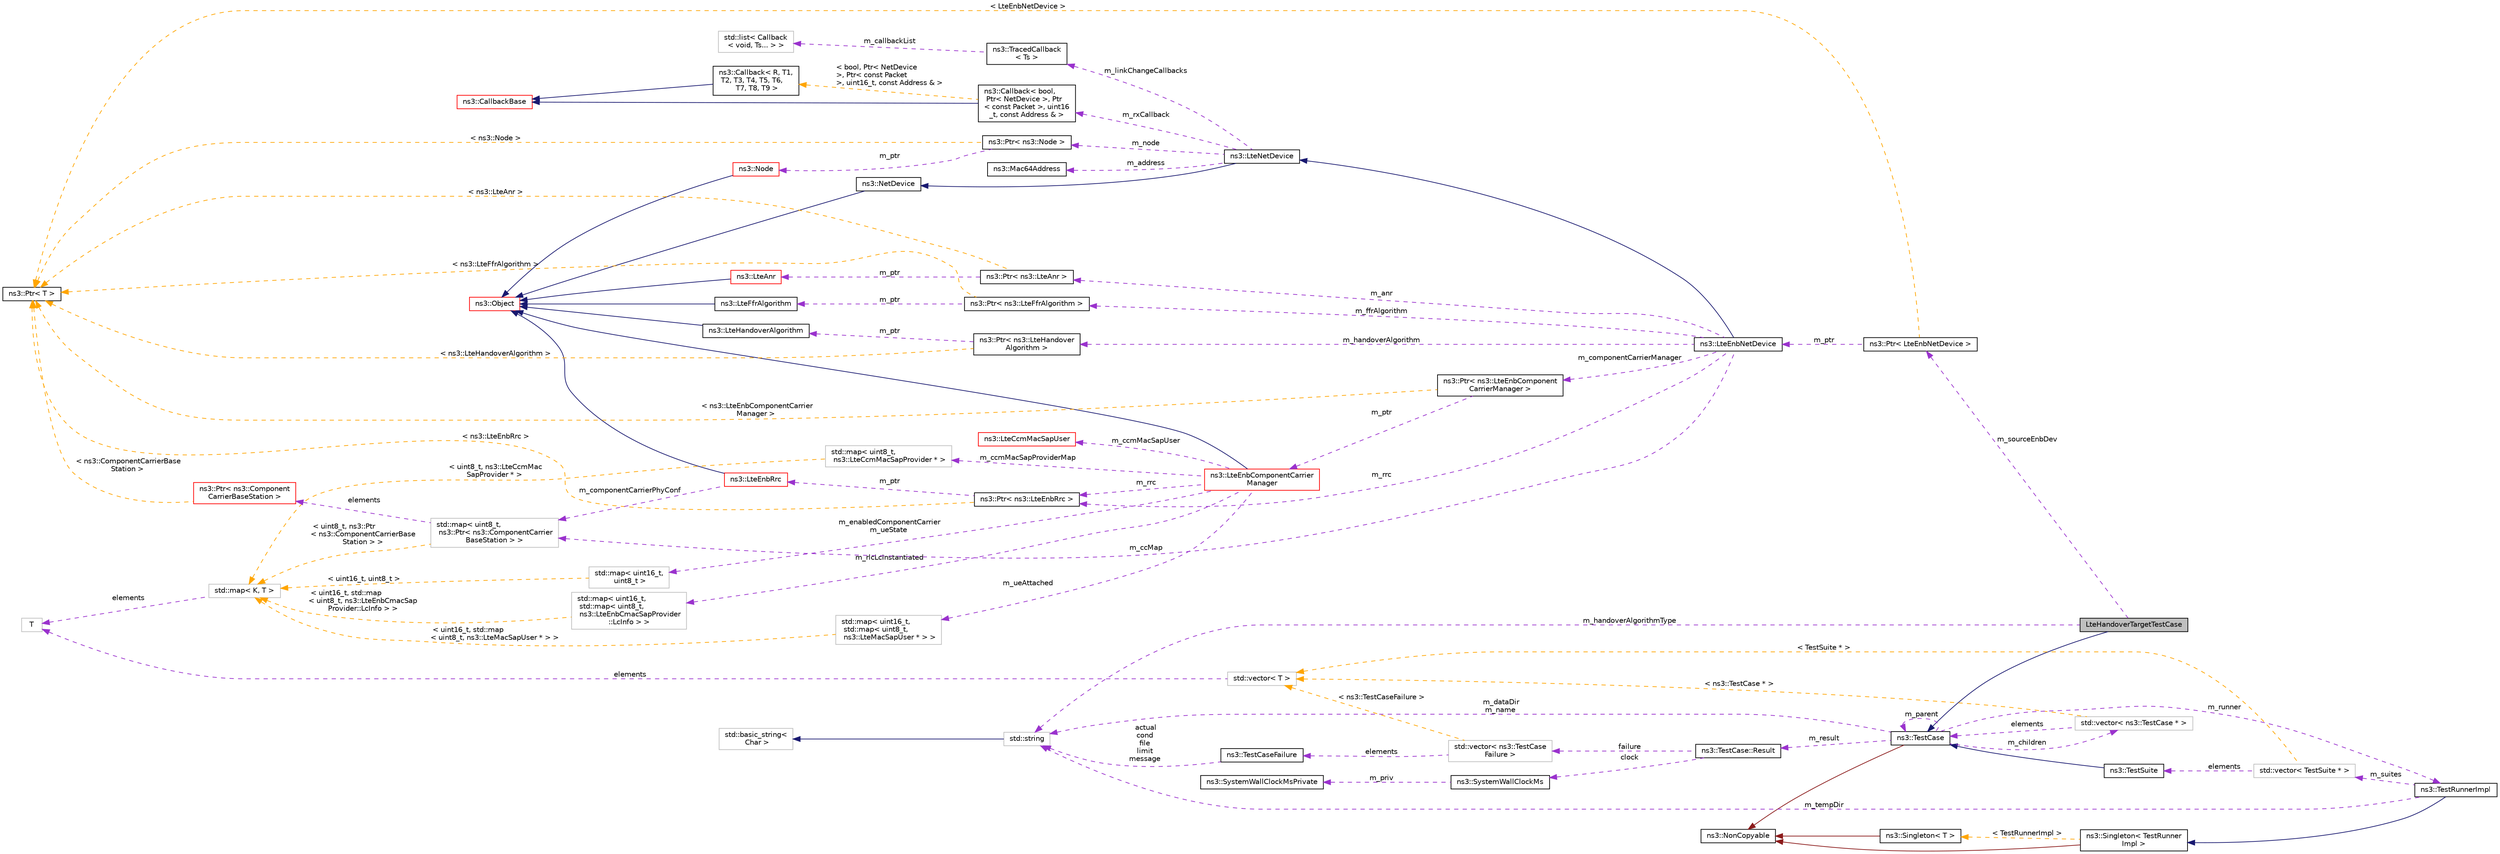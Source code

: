 digraph "LteHandoverTargetTestCase"
{
 // LATEX_PDF_SIZE
  edge [fontname="Helvetica",fontsize="10",labelfontname="Helvetica",labelfontsize="10"];
  node [fontname="Helvetica",fontsize="10",shape=record];
  rankdir="LR";
  Node1 [label="LteHandoverTargetTestCase",height=0.2,width=0.4,color="black", fillcolor="grey75", style="filled", fontcolor="black",tooltip="Testing a handover algorithm, verifying that it selects the right target cell when more than one opti..."];
  Node2 -> Node1 [dir="back",color="midnightblue",fontsize="10",style="solid",fontname="Helvetica"];
  Node2 [label="ns3::TestCase",height=0.2,width=0.4,color="black", fillcolor="white", style="filled",URL="$classns3_1_1_test_case.html",tooltip="encapsulates test code"];
  Node3 -> Node2 [dir="back",color="firebrick4",fontsize="10",style="solid",fontname="Helvetica"];
  Node3 [label="ns3::NonCopyable",height=0.2,width=0.4,color="black", fillcolor="white", style="filled",URL="$classns3_1_1_non_copyable.html",tooltip="A base class for (non-Singleton) objects which shouldn't be copied."];
  Node4 -> Node2 [dir="back",color="darkorchid3",fontsize="10",style="dashed",label=" m_children" ,fontname="Helvetica"];
  Node4 [label="std::vector\< ns3::TestCase * \>",height=0.2,width=0.4,color="grey75", fillcolor="white", style="filled",tooltip=" "];
  Node2 -> Node4 [dir="back",color="darkorchid3",fontsize="10",style="dashed",label=" elements" ,fontname="Helvetica"];
  Node5 -> Node4 [dir="back",color="orange",fontsize="10",style="dashed",label=" \< ns3::TestCase * \>" ,fontname="Helvetica"];
  Node5 [label="std::vector\< T \>",height=0.2,width=0.4,color="grey75", fillcolor="white", style="filled",tooltip=" "];
  Node6 -> Node5 [dir="back",color="darkorchid3",fontsize="10",style="dashed",label=" elements" ,fontname="Helvetica"];
  Node6 [label="T",height=0.2,width=0.4,color="grey75", fillcolor="white", style="filled",tooltip=" "];
  Node7 -> Node2 [dir="back",color="darkorchid3",fontsize="10",style="dashed",label=" m_dataDir\nm_name" ,fontname="Helvetica"];
  Node7 [label="std::string",height=0.2,width=0.4,color="grey75", fillcolor="white", style="filled",tooltip=" "];
  Node8 -> Node7 [dir="back",color="midnightblue",fontsize="10",style="solid",fontname="Helvetica"];
  Node8 [label="std::basic_string\<\l Char \>",height=0.2,width=0.4,color="grey75", fillcolor="white", style="filled",tooltip=" "];
  Node9 -> Node2 [dir="back",color="darkorchid3",fontsize="10",style="dashed",label=" m_runner" ,fontname="Helvetica"];
  Node9 [label="ns3::TestRunnerImpl",height=0.2,width=0.4,color="black", fillcolor="white", style="filled",URL="$classns3_1_1_test_runner_impl.html",tooltip="Container for all tests."];
  Node10 -> Node9 [dir="back",color="midnightblue",fontsize="10",style="solid",fontname="Helvetica"];
  Node10 [label="ns3::Singleton\< TestRunner\lImpl \>",height=0.2,width=0.4,color="black", fillcolor="white", style="filled",URL="$classns3_1_1_singleton.html",tooltip=" "];
  Node3 -> Node10 [dir="back",color="firebrick4",fontsize="10",style="solid",fontname="Helvetica"];
  Node11 -> Node10 [dir="back",color="orange",fontsize="10",style="dashed",label=" \< TestRunnerImpl \>" ,fontname="Helvetica"];
  Node11 [label="ns3::Singleton\< T \>",height=0.2,width=0.4,color="black", fillcolor="white", style="filled",URL="$classns3_1_1_singleton.html",tooltip="A template singleton."];
  Node3 -> Node11 [dir="back",color="firebrick4",fontsize="10",style="solid",fontname="Helvetica"];
  Node12 -> Node9 [dir="back",color="darkorchid3",fontsize="10",style="dashed",label=" m_suites" ,fontname="Helvetica"];
  Node12 [label="std::vector\< TestSuite * \>",height=0.2,width=0.4,color="grey75", fillcolor="white", style="filled",tooltip=" "];
  Node13 -> Node12 [dir="back",color="darkorchid3",fontsize="10",style="dashed",label=" elements" ,fontname="Helvetica"];
  Node13 [label="ns3::TestSuite",height=0.2,width=0.4,color="black", fillcolor="white", style="filled",URL="$classns3_1_1_test_suite.html",tooltip="A suite of tests to run."];
  Node2 -> Node13 [dir="back",color="midnightblue",fontsize="10",style="solid",fontname="Helvetica"];
  Node5 -> Node12 [dir="back",color="orange",fontsize="10",style="dashed",label=" \< TestSuite * \>" ,fontname="Helvetica"];
  Node7 -> Node9 [dir="back",color="darkorchid3",fontsize="10",style="dashed",label=" m_tempDir" ,fontname="Helvetica"];
  Node2 -> Node2 [dir="back",color="darkorchid3",fontsize="10",style="dashed",label=" m_parent" ,fontname="Helvetica"];
  Node14 -> Node2 [dir="back",color="darkorchid3",fontsize="10",style="dashed",label=" m_result" ,fontname="Helvetica"];
  Node14 [label="ns3::TestCase::Result",height=0.2,width=0.4,color="black", fillcolor="white", style="filled",URL="$structns3_1_1_test_case_1_1_result.html",tooltip="Container for results from a TestCase."];
  Node15 -> Node14 [dir="back",color="darkorchid3",fontsize="10",style="dashed",label=" failure" ,fontname="Helvetica"];
  Node15 [label="std::vector\< ns3::TestCase\lFailure \>",height=0.2,width=0.4,color="grey75", fillcolor="white", style="filled",tooltip=" "];
  Node16 -> Node15 [dir="back",color="darkorchid3",fontsize="10",style="dashed",label=" elements" ,fontname="Helvetica"];
  Node16 [label="ns3::TestCaseFailure",height=0.2,width=0.4,color="black", fillcolor="white", style="filled",URL="$structns3_1_1_test_case_failure.html",tooltip="Container for details of a test failure."];
  Node7 -> Node16 [dir="back",color="darkorchid3",fontsize="10",style="dashed",label=" actual\ncond\nfile\nlimit\nmessage" ,fontname="Helvetica"];
  Node5 -> Node15 [dir="back",color="orange",fontsize="10",style="dashed",label=" \< ns3::TestCaseFailure \>" ,fontname="Helvetica"];
  Node17 -> Node14 [dir="back",color="darkorchid3",fontsize="10",style="dashed",label=" clock" ,fontname="Helvetica"];
  Node17 [label="ns3::SystemWallClockMs",height=0.2,width=0.4,color="black", fillcolor="white", style="filled",URL="$classns3_1_1_system_wall_clock_ms.html",tooltip="Measure elapsed wall clock time in milliseconds."];
  Node18 -> Node17 [dir="back",color="darkorchid3",fontsize="10",style="dashed",label=" m_priv" ,fontname="Helvetica"];
  Node18 [label="ns3::SystemWallClockMsPrivate",height=0.2,width=0.4,color="black", fillcolor="white", style="filled",URL="$classns3_1_1_system_wall_clock_ms_private.html",tooltip="System-dependent implementation for SystemWallClockMs."];
  Node19 -> Node1 [dir="back",color="darkorchid3",fontsize="10",style="dashed",label=" m_sourceEnbDev" ,fontname="Helvetica"];
  Node19 [label="ns3::Ptr\< LteEnbNetDevice \>",height=0.2,width=0.4,color="black", fillcolor="white", style="filled",URL="$classns3_1_1_ptr.html",tooltip=" "];
  Node20 -> Node19 [dir="back",color="darkorchid3",fontsize="10",style="dashed",label=" m_ptr" ,fontname="Helvetica"];
  Node20 [label="ns3::LteEnbNetDevice",height=0.2,width=0.4,color="black", fillcolor="white", style="filled",URL="$classns3_1_1_lte_enb_net_device.html",tooltip="The eNodeB device implementation."];
  Node21 -> Node20 [dir="back",color="midnightblue",fontsize="10",style="solid",fontname="Helvetica"];
  Node21 [label="ns3::LteNetDevice",height=0.2,width=0.4,color="black", fillcolor="white", style="filled",URL="$classns3_1_1_lte_net_device.html",tooltip="LteNetDevice provides basic implementation for all LTE network devices."];
  Node22 -> Node21 [dir="back",color="midnightblue",fontsize="10",style="solid",fontname="Helvetica"];
  Node22 [label="ns3::NetDevice",height=0.2,width=0.4,color="black", fillcolor="white", style="filled",URL="$classns3_1_1_net_device.html",tooltip="Network layer to device interface."];
  Node23 -> Node22 [dir="back",color="midnightblue",fontsize="10",style="solid",fontname="Helvetica"];
  Node23 [label="ns3::Object",height=0.2,width=0.4,color="red", fillcolor="white", style="filled",URL="$classns3_1_1_object.html",tooltip="A base class which provides memory management and object aggregation."];
  Node30 -> Node21 [dir="back",color="darkorchid3",fontsize="10",style="dashed",label=" m_address" ,fontname="Helvetica"];
  Node30 [label="ns3::Mac64Address",height=0.2,width=0.4,color="black", fillcolor="white", style="filled",URL="$classns3_1_1_mac64_address.html",tooltip="an EUI-64 address"];
  Node31 -> Node21 [dir="back",color="darkorchid3",fontsize="10",style="dashed",label=" m_node" ,fontname="Helvetica"];
  Node31 [label="ns3::Ptr\< ns3::Node \>",height=0.2,width=0.4,color="black", fillcolor="white", style="filled",URL="$classns3_1_1_ptr.html",tooltip=" "];
  Node32 -> Node31 [dir="back",color="darkorchid3",fontsize="10",style="dashed",label=" m_ptr" ,fontname="Helvetica"];
  Node32 [label="ns3::Node",height=0.2,width=0.4,color="red", fillcolor="white", style="filled",URL="$classns3_1_1_node.html",tooltip="A network Node."];
  Node23 -> Node32 [dir="back",color="midnightblue",fontsize="10",style="solid",fontname="Helvetica"];
  Node40 -> Node31 [dir="back",color="orange",fontsize="10",style="dashed",label=" \< ns3::Node \>" ,fontname="Helvetica"];
  Node40 [label="ns3::Ptr\< T \>",height=0.2,width=0.4,color="black", fillcolor="white", style="filled",URL="$classns3_1_1_ptr.html",tooltip="Smart pointer class similar to boost::intrusive_ptr."];
  Node62 -> Node21 [dir="back",color="darkorchid3",fontsize="10",style="dashed",label=" m_linkChangeCallbacks" ,fontname="Helvetica"];
  Node62 [label="ns3::TracedCallback\l\< Ts \>",height=0.2,width=0.4,color="black", fillcolor="white", style="filled",URL="$classns3_1_1_traced_callback.html",tooltip="Forward calls to a chain of Callback."];
  Node63 -> Node62 [dir="back",color="darkorchid3",fontsize="10",style="dashed",label=" m_callbackList" ,fontname="Helvetica"];
  Node63 [label="std::list\< Callback\l\< void, Ts... \> \>",height=0.2,width=0.4,color="grey75", fillcolor="white", style="filled",tooltip=" "];
  Node66 -> Node21 [dir="back",color="darkorchid3",fontsize="10",style="dashed",label=" m_rxCallback" ,fontname="Helvetica"];
  Node66 [label="ns3::Callback\< bool,\l Ptr\< NetDevice \>, Ptr\l\< const Packet \>, uint16\l_t, const Address & \>",height=0.2,width=0.4,color="black", fillcolor="white", style="filled",URL="$classns3_1_1_callback.html",tooltip=" "];
  Node56 -> Node66 [dir="back",color="midnightblue",fontsize="10",style="solid",fontname="Helvetica"];
  Node56 [label="ns3::CallbackBase",height=0.2,width=0.4,color="red", fillcolor="white", style="filled",URL="$classns3_1_1_callback_base.html",tooltip="Base class for Callback class."];
  Node60 -> Node66 [dir="back",color="orange",fontsize="10",style="dashed",label=" \< bool, Ptr\< NetDevice\l \>, Ptr\< const Packet\l \>, uint16_t, const Address & \>" ,fontname="Helvetica"];
  Node60 [label="ns3::Callback\< R, T1,\l T2, T3, T4, T5, T6,\l T7, T8, T9 \>",height=0.2,width=0.4,color="black", fillcolor="white", style="filled",URL="$classns3_1_1_callback.html",tooltip="Callback template class."];
  Node56 -> Node60 [dir="back",color="midnightblue",fontsize="10",style="solid",fontname="Helvetica"];
  Node67 -> Node20 [dir="back",color="darkorchid3",fontsize="10",style="dashed",label=" m_ffrAlgorithm" ,fontname="Helvetica"];
  Node67 [label="ns3::Ptr\< ns3::LteFfrAlgorithm \>",height=0.2,width=0.4,color="black", fillcolor="white", style="filled",URL="$classns3_1_1_ptr.html",tooltip=" "];
  Node68 -> Node67 [dir="back",color="darkorchid3",fontsize="10",style="dashed",label=" m_ptr" ,fontname="Helvetica"];
  Node68 [label="ns3::LteFfrAlgorithm",height=0.2,width=0.4,color="black", fillcolor="white", style="filled",URL="$classns3_1_1_lte_ffr_algorithm.html",tooltip="The abstract base class of a Frequency Reuse algorithm."];
  Node23 -> Node68 [dir="back",color="midnightblue",fontsize="10",style="solid",fontname="Helvetica"];
  Node40 -> Node67 [dir="back",color="orange",fontsize="10",style="dashed",label=" \< ns3::LteFfrAlgorithm \>" ,fontname="Helvetica"];
  Node69 -> Node20 [dir="back",color="darkorchid3",fontsize="10",style="dashed",label=" m_componentCarrierManager" ,fontname="Helvetica"];
  Node69 [label="ns3::Ptr\< ns3::LteEnbComponent\lCarrierManager \>",height=0.2,width=0.4,color="black", fillcolor="white", style="filled",URL="$classns3_1_1_ptr.html",tooltip=" "];
  Node70 -> Node69 [dir="back",color="darkorchid3",fontsize="10",style="dashed",label=" m_ptr" ,fontname="Helvetica"];
  Node70 [label="ns3::LteEnbComponentCarrier\lManager",height=0.2,width=0.4,color="red", fillcolor="white", style="filled",URL="$classns3_1_1_lte_enb_component_carrier_manager.html",tooltip="The class implements Component Carrier Manager (CCM) that operates using the Component Carrier Manage..."];
  Node23 -> Node70 [dir="back",color="midnightblue",fontsize="10",style="solid",fontname="Helvetica"];
  Node71 -> Node70 [dir="back",color="darkorchid3",fontsize="10",style="dashed",label=" m_enabledComponentCarrier\nm_ueState" ,fontname="Helvetica"];
  Node71 [label="std::map\< uint16_t,\l uint8_t \>",height=0.2,width=0.4,color="grey75", fillcolor="white", style="filled",tooltip=" "];
  Node72 -> Node71 [dir="back",color="orange",fontsize="10",style="dashed",label=" \< uint16_t, uint8_t \>" ,fontname="Helvetica"];
  Node72 [label="std::map\< K, T \>",height=0.2,width=0.4,color="grey75", fillcolor="white", style="filled",tooltip=" "];
  Node6 -> Node72 [dir="back",color="darkorchid3",fontsize="10",style="dashed",label=" elements" ,fontname="Helvetica"];
  Node73 -> Node70 [dir="back",color="darkorchid3",fontsize="10",style="dashed",label=" m_ccmMacSapUser" ,fontname="Helvetica"];
  Node73 [label="ns3::LteCcmMacSapUser",height=0.2,width=0.4,color="red", fillcolor="white", style="filled",URL="$classns3_1_1_lte_ccm_mac_sap_user.html",tooltip="Service Access Point (SAP) offered by MAC to the component carrier manager (CCM)."];
  Node75 -> Node70 [dir="back",color="darkorchid3",fontsize="10",style="dashed",label=" m_ccmMacSapProviderMap" ,fontname="Helvetica"];
  Node75 [label="std::map\< uint8_t,\l ns3::LteCcmMacSapProvider * \>",height=0.2,width=0.4,color="grey75", fillcolor="white", style="filled",tooltip=" "];
  Node72 -> Node75 [dir="back",color="orange",fontsize="10",style="dashed",label=" \< uint8_t, ns3::LteCcmMac\lSapProvider * \>" ,fontname="Helvetica"];
  Node77 -> Node70 [dir="back",color="darkorchid3",fontsize="10",style="dashed",label=" m_rlcLcInstantiated" ,fontname="Helvetica"];
  Node77 [label="std::map\< uint16_t,\l std::map\< uint8_t,\l ns3::LteEnbCmacSapProvider\l::LcInfo \> \>",height=0.2,width=0.4,color="grey75", fillcolor="white", style="filled",tooltip=" "];
  Node72 -> Node77 [dir="back",color="orange",fontsize="10",style="dashed",label=" \< uint16_t, std::map\l\< uint8_t, ns3::LteEnbCmacSap\lProvider::LcInfo \> \>" ,fontname="Helvetica"];
  Node78 -> Node70 [dir="back",color="darkorchid3",fontsize="10",style="dashed",label=" m_ueAttached" ,fontname="Helvetica"];
  Node78 [label="std::map\< uint16_t,\l std::map\< uint8_t,\l ns3::LteMacSapUser * \> \>",height=0.2,width=0.4,color="grey75", fillcolor="white", style="filled",tooltip=" "];
  Node72 -> Node78 [dir="back",color="orange",fontsize="10",style="dashed",label=" \< uint16_t, std::map\l\< uint8_t, ns3::LteMacSapUser * \> \>" ,fontname="Helvetica"];
  Node83 -> Node70 [dir="back",color="darkorchid3",fontsize="10",style="dashed",label=" m_rrc" ,fontname="Helvetica"];
  Node83 [label="ns3::Ptr\< ns3::LteEnbRrc \>",height=0.2,width=0.4,color="black", fillcolor="white", style="filled",URL="$classns3_1_1_ptr.html",tooltip=" "];
  Node84 -> Node83 [dir="back",color="darkorchid3",fontsize="10",style="dashed",label=" m_ptr" ,fontname="Helvetica"];
  Node84 [label="ns3::LteEnbRrc",height=0.2,width=0.4,color="red", fillcolor="white", style="filled",URL="$classns3_1_1_lte_enb_rrc.html",tooltip="The LTE Radio Resource Control entity at the eNB."];
  Node23 -> Node84 [dir="back",color="midnightblue",fontsize="10",style="solid",fontname="Helvetica"];
  Node98 -> Node84 [dir="back",color="darkorchid3",fontsize="10",style="dashed",label=" m_componentCarrierPhyConf" ,fontname="Helvetica"];
  Node98 [label="std::map\< uint8_t,\l ns3::Ptr\< ns3::ComponentCarrier\lBaseStation \> \>",height=0.2,width=0.4,color="grey75", fillcolor="white", style="filled",tooltip=" "];
  Node99 -> Node98 [dir="back",color="darkorchid3",fontsize="10",style="dashed",label=" elements" ,fontname="Helvetica"];
  Node99 [label="ns3::Ptr\< ns3::Component\lCarrierBaseStation \>",height=0.2,width=0.4,color="red", fillcolor="white", style="filled",URL="$classns3_1_1_ptr.html",tooltip=" "];
  Node40 -> Node99 [dir="back",color="orange",fontsize="10",style="dashed",label=" \< ns3::ComponentCarrierBase\lStation \>" ,fontname="Helvetica"];
  Node72 -> Node98 [dir="back",color="orange",fontsize="10",style="dashed",label=" \< uint8_t, ns3::Ptr\l\< ns3::ComponentCarrierBase\lStation \> \>" ,fontname="Helvetica"];
  Node40 -> Node83 [dir="back",color="orange",fontsize="10",style="dashed",label=" \< ns3::LteEnbRrc \>" ,fontname="Helvetica"];
  Node40 -> Node69 [dir="back",color="orange",fontsize="10",style="dashed",label=" \< ns3::LteEnbComponentCarrier\lManager \>" ,fontname="Helvetica"];
  Node98 -> Node20 [dir="back",color="darkorchid3",fontsize="10",style="dashed",label=" m_ccMap" ,fontname="Helvetica"];
  Node83 -> Node20 [dir="back",color="darkorchid3",fontsize="10",style="dashed",label=" m_rrc" ,fontname="Helvetica"];
  Node182 -> Node20 [dir="back",color="darkorchid3",fontsize="10",style="dashed",label=" m_handoverAlgorithm" ,fontname="Helvetica"];
  Node182 [label="ns3::Ptr\< ns3::LteHandover\lAlgorithm \>",height=0.2,width=0.4,color="black", fillcolor="white", style="filled",URL="$classns3_1_1_ptr.html",tooltip=" "];
  Node183 -> Node182 [dir="back",color="darkorchid3",fontsize="10",style="dashed",label=" m_ptr" ,fontname="Helvetica"];
  Node183 [label="ns3::LteHandoverAlgorithm",height=0.2,width=0.4,color="black", fillcolor="white", style="filled",URL="$classns3_1_1_lte_handover_algorithm.html",tooltip="The abstract base class of a handover algorithm that operates using the Handover Management SAP inter..."];
  Node23 -> Node183 [dir="back",color="midnightblue",fontsize="10",style="solid",fontname="Helvetica"];
  Node40 -> Node182 [dir="back",color="orange",fontsize="10",style="dashed",label=" \< ns3::LteHandoverAlgorithm \>" ,fontname="Helvetica"];
  Node184 -> Node20 [dir="back",color="darkorchid3",fontsize="10",style="dashed",label=" m_anr" ,fontname="Helvetica"];
  Node184 [label="ns3::Ptr\< ns3::LteAnr \>",height=0.2,width=0.4,color="black", fillcolor="white", style="filled",URL="$classns3_1_1_ptr.html",tooltip=" "];
  Node185 -> Node184 [dir="back",color="darkorchid3",fontsize="10",style="dashed",label=" m_ptr" ,fontname="Helvetica"];
  Node185 [label="ns3::LteAnr",height=0.2,width=0.4,color="red", fillcolor="white", style="filled",URL="$classns3_1_1_lte_anr.html",tooltip="Automatic Neighbour Relation function."];
  Node23 -> Node185 [dir="back",color="midnightblue",fontsize="10",style="solid",fontname="Helvetica"];
  Node40 -> Node184 [dir="back",color="orange",fontsize="10",style="dashed",label=" \< ns3::LteAnr \>" ,fontname="Helvetica"];
  Node40 -> Node19 [dir="back",color="orange",fontsize="10",style="dashed",label=" \< LteEnbNetDevice \>" ,fontname="Helvetica"];
  Node7 -> Node1 [dir="back",color="darkorchid3",fontsize="10",style="dashed",label=" m_handoverAlgorithmType" ,fontname="Helvetica"];
}
